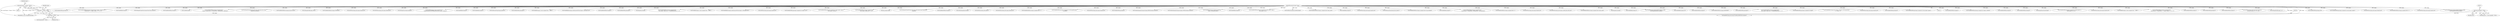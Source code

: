 digraph "0_ImageMagick_4f2c04ea6673863b87ac7f186cbb0d911f74085c_0@API" {
"1000145" [label="(Call,assert(image != (Image *) NULL))"];
"1000146" [label="(Call,image != (Image *) NULL)"];
"1000114" [label="(MethodParameterIn,Image *image)"];
"1000148" [label="(Call,(Image *) NULL)"];
"1000136" [label="(Call,(const ImageInfo *) NULL)"];
"1001360" [label="(Call,WriteBlobMSBShort(image,3))"];
"1000388" [label="(Call,WriteBlobMSBLong(image,(unsigned int) image->columns))"];
"1001252" [label="(Call,WriteBlobMSBShort(image,0))"];
"1000134" [label="(Call,image_info != (const ImageInfo *) NULL)"];
"1000768" [label="(Call,WriteBlobMSBShort(image,0))"];
"1000406" [label="(Call,IsImageMonochrome(image))"];
"1001492" [label="(Call,WriteBlobMSBLong(image,(unsigned int) (label_length+(4-\n              (label_length % 4))+8)))"];
"1001269" [label="(Call,SetPSDSize(&psd_info,image,channel_size))"];
"1000257" [label="(Call,WriteBlob(image,4,(const unsigned char *) \"8BPS\"))"];
"1000417" [label="(Call,WriteBlobMSBShort(image,(unsigned short)\n        (monochrome != MagickFalse ? 1 : image->depth > 8 ? 16 : 8)))"];
"1001264" [label="(Call,WriteBlobMSBShort(image,1))"];
"1001512" [label="(Call,WriteBlobMSBLong(image,0))"];
"1001336" [label="(Call,WriteBlobMSBShort(image,1))"];
"1001008" [label="(Call,SetPSDSize(&psd_info,image,layer_info_size+\n        (psd_info.version == 1 ? 8 : 16)))"];
"1000676" [label="(Call,GetImageProfile(image,\"icc\"))"];
"1000553" [label="(Call,WriteBlobMSBLong(image,768))"];
"1001104" [label="(Call,WriteBlobMSBLong(image,(unsigned int) next_image->page.x))"];
"1001365" [label="(Call,SetPSDSize(&psd_info,image,channel_size))"];
"1001377" [label="(Call,WriteBlobMSBShort(image,(unsigned short) -1))"];
"1001303" [label="(Call,SetPSDSize(&psd_info,image,channel_size))"];
"1000736" [label="(Call,WriteBlob(image,GetStringInfoLength(bim_profile),\n        GetStringInfoDatum(bim_profile)))"];
"1001456" [label="(Call,WriteBlobMSBLong(image,16))"];
"1000175" [label="(Call,(ExceptionInfo *) NULL)"];
"1000450" [label="(Call,WriteBlobMSBShort(image,(unsigned short) (image->storage_class ==\n        PseudoClass ? 8 : image->depth > 8 ? 16 : 8)))"];
"1001416" [label="(Call,WriteBlobByte(image,0))"];
"1000339" [label="(Call,SetImageStorageClass(image,DirectClass,exception))"];
"1000116" [label="(Block,)"];
"1001348" [label="(Call,WriteBlobMSBShort(image,2))"];
"1001571" [label="(Call,CloseBlob(image))"];
"1000496" [label="(Call,WriteBlobMSBShort(image,(unsigned short)\n            (image->storage_class == PseudoClass ? IndexedMode : RGBMode)))"];
"1001533" [label="(Call,WriteImageChannels(&psd_info,image_info,image,next_image,\n          MagickTrue,exception))"];
"1000265" [label="(Call,WriteBlobMSBShort(image,psd_info.version))"];
"1000671" [label="(Call,GetImageProfile(image,\"8bim\"))"];
"1000524" [label="(Call,WriteBlobMSBShort(image,CMYKMode))"];
"1001341" [label="(Call,SetPSDSize(&psd_info,image,channel_size))"];
"1001201" [label="(Call,SetPSDSize(&psd_info,image,channel_size))"];
"1000286" [label="(Call,SetImageGray(image,exception))"];
"1001400" [label="(Call,WriteBlob(image,4,(const unsigned char *)\n          CompositeOperatorToPSDBlendMode(next_image->compose)))"];
"1001435" [label="(Call,WriteBlobByte(image,0))"];
"1000625" [label="(Call,WriteBlobByte(image,0))"];
"1001515" [label="(Call,WritePascalString(image,property,4))"];
"1001547" [label="(Call,WriteBlobMSBLong(image,0))"];
"1000755" [label="(Call,WriteBlob(image,4,(const unsigned char *) \"8BIM\"))"];
"1000138" [label="(Identifier,NULL)"];
"1000571" [label="(Call,WriteBlobByte(image,ScaleQuantumToChar(image->colormap[i].red)))"];
"1001196" [label="(Call,WriteBlobMSBShort(image,0))"];
"1001575" [label="(MethodReturn,static MagickBooleanType)"];
"1001466" [label="(Call,WriteBlobMSBLong(image,0))"];
"1000148" [label="(Call,(Image *) NULL)"];
"1000530" [label="(Call,IsImageGray(image))"];
"1001238" [label="(Call,WriteBlobMSBShort(image,(unsigned short)\n                  (next_image->alpha_trait != UndefinedPixelTrait ? 4 : 3)))"];
"1000154" [label="(Identifier,image)"];
"1001392" [label="(Call,WriteBlob(image,4,(const unsigned char *) \"8BIM\"))"];
"1000643" [label="(Call,WriteBlobByte(image,ScaleQuantumToChar(image->colormap[i].blue)))"];
"1001223" [label="(Call,SetPSDSize(&psd_info,image,channel_size))"];
"1000379" [label="(Call,WriteBlobMSBLong(image,(unsigned int) image->rows))"];
"1001130" [label="(Call,WriteBlobMSBLong(image,(unsigned int) (next_image->page.x+\n          next_image->columns)))"];
"1001312" [label="(Call,WriteBlobMSBShort(image,(unsigned short)\n                 (next_image->alpha_trait ? 5 : 4)))"];
"1000114" [label="(MethodParameterIn,Image *image)"];
"1000823" [label="(Call,base_image=image)"];
"1001561" [label="(Call,WriteImageChannels(&psd_info,image_info,image,image,MagickFalse,\n      exception))"];
"1000186" [label="(Call,OpenBlob(image_info,image,WriteBinaryBlobMode,exception))"];
"1001276" [label="(Call,WriteBlobMSBShort(image,2))"];
"1000809" [label="(Call,GetNextImageInList(image))"];
"1000998" [label="(Call,SetPSDSize(&psd_info,image,0))"];
"1001329" [label="(Call,SetPSDSize(&psd_info,image,channel_size))"];
"1001295" [label="(Call,WriteBlobMSBShort(image,(unsigned short) -1))"];
"1000773" [label="(Call,WriteBlobMSBLong(image,(unsigned int) GetStringInfoLength(\n        icc_profile)))"];
"1001353" [label="(Call,SetPSDSize(&psd_info,image,channel_size))"];
"1000146" [label="(Call,image != (Image *) NULL)"];
"1000546" [label="(Call,WriteBlobMSBLong(image,0))"];
"1000490" [label="(Call,TransformImageColorspace(image,sRGBColorspace,exception))"];
"1000518" [label="(Call,TransformImageColorspace(image,CMYKColorspace,exception))"];
"1000607" [label="(Call,WriteBlobByte(image,ScaleQuantumToChar(\n          image->colormap[i].green)))"];
"1000661" [label="(Call,WriteBlobByte(image,0))"];
"1001115" [label="(Call,WriteBlobMSBLong(image,(unsigned int) (next_image->page.y+\n          next_image->rows)))"];
"1000725" [label="(Call,WriteResolutionResourceBlock(image))"];
"1000147" [label="(Identifier,image)"];
"1001056" [label="(Call,WriteBlobMSBShort(image,-(unsigned short) layer_count))"];
"1000798" [label="(Call,WriteBlobByte(image,0))"];
"1001281" [label="(Call,SetPSDSize(&psd_info,image,channel_size))"];
"1001479" [label="(Call,WritePascalString(image,layer_name,4))"];
"1000372" [label="(Call,WriteBlobMSBShort(image,(unsigned short) num_channels))"];
"1000589" [label="(Call,WriteBlobByte(image,0))"];
"1000150" [label="(Identifier,NULL)"];
"1000436" [label="(Call,WriteBlobMSBShort(image,(unsigned short)\n        (monochrome != MagickFalse ? BitmapMode : GrayscaleMode)))"];
"1001215" [label="(Call,WriteBlobMSBShort(image,(unsigned short) -1))"];
"1001257" [label="(Call,SetPSDSize(&psd_info,image,channel_size))"];
"1001043" [label="(Call,SetPSDSize(&psd_info,image,rounded_layer_info_size))"];
"1000145" [label="(Call,assert(image != (Image *) NULL))"];
"1001065" [label="(Call,WriteBlobMSBShort(image,(unsigned short) layer_count))"];
"1000397" [label="(Call,IsImageGray(image))"];
"1000281" [label="(Call,WriteBlobByte(image, 0))"];
"1000781" [label="(Call,WriteBlob(image,GetStringInfoLength(icc_profile),\n        GetStringInfoDatum(icc_profile)))"];
"1001411" [label="(Call,WriteBlobByte(image,255))"];
"1001324" [label="(Call,WriteBlobMSBShort(image,0))"];
"1000763" [label="(Call,WriteBlobMSBShort(image,0x0000040F))"];
"1001507" [label="(Call,WriteBlobMSBLong(image,0))"];
"1001182" [label="(Call,WriteBlobMSBShort(image,(unsigned short)\n               (next_image->alpha_trait != UndefinedPixelTrait ? 2 : 1)))"];
"1000720" [label="(Call,WriteBlobMSBLong(image,(unsigned int) length))"];
"1001421" [label="(Call,WriteBlobByte(image,next_image->compose==NoCompositeOp ?\n          1 << 0x02 : 1))"];
"1001385" [label="(Call,SetPSDSize(&psd_info,image,channel_size))"];
"1001461" [label="(Call,WriteBlobMSBLong(image,0))"];
"1001093" [label="(Call,WriteBlobMSBLong(image,(unsigned int) next_image->page.y))"];
"1000136" [label="(Call,(const ImageInfo *) NULL)"];
"1000145" -> "1000116"  [label="AST: "];
"1000145" -> "1000146"  [label="CFG: "];
"1000146" -> "1000145"  [label="AST: "];
"1000154" -> "1000145"  [label="CFG: "];
"1000145" -> "1001575"  [label="DDG: assert(image != (Image *) NULL)"];
"1000145" -> "1001575"  [label="DDG: image != (Image *) NULL"];
"1000146" -> "1000145"  [label="DDG: image"];
"1000146" -> "1000145"  [label="DDG: (Image *) NULL"];
"1000146" -> "1000148"  [label="CFG: "];
"1000147" -> "1000146"  [label="AST: "];
"1000148" -> "1000146"  [label="AST: "];
"1000146" -> "1001575"  [label="DDG: (Image *) NULL"];
"1000114" -> "1000146"  [label="DDG: image"];
"1000148" -> "1000146"  [label="DDG: NULL"];
"1000146" -> "1000186"  [label="DDG: image"];
"1000114" -> "1000112"  [label="AST: "];
"1000114" -> "1001575"  [label="DDG: image"];
"1000114" -> "1000186"  [label="DDG: image"];
"1000114" -> "1000257"  [label="DDG: image"];
"1000114" -> "1000265"  [label="DDG: image"];
"1000114" -> "1000281"  [label="DDG: image"];
"1000114" -> "1000286"  [label="DDG: image"];
"1000114" -> "1000339"  [label="DDG: image"];
"1000114" -> "1000372"  [label="DDG: image"];
"1000114" -> "1000379"  [label="DDG: image"];
"1000114" -> "1000388"  [label="DDG: image"];
"1000114" -> "1000397"  [label="DDG: image"];
"1000114" -> "1000406"  [label="DDG: image"];
"1000114" -> "1000417"  [label="DDG: image"];
"1000114" -> "1000436"  [label="DDG: image"];
"1000114" -> "1000450"  [label="DDG: image"];
"1000114" -> "1000490"  [label="DDG: image"];
"1000114" -> "1000496"  [label="DDG: image"];
"1000114" -> "1000518"  [label="DDG: image"];
"1000114" -> "1000524"  [label="DDG: image"];
"1000114" -> "1000530"  [label="DDG: image"];
"1000114" -> "1000546"  [label="DDG: image"];
"1000114" -> "1000553"  [label="DDG: image"];
"1000114" -> "1000571"  [label="DDG: image"];
"1000114" -> "1000589"  [label="DDG: image"];
"1000114" -> "1000607"  [label="DDG: image"];
"1000114" -> "1000625"  [label="DDG: image"];
"1000114" -> "1000643"  [label="DDG: image"];
"1000114" -> "1000661"  [label="DDG: image"];
"1000114" -> "1000671"  [label="DDG: image"];
"1000114" -> "1000676"  [label="DDG: image"];
"1000114" -> "1000720"  [label="DDG: image"];
"1000114" -> "1000725"  [label="DDG: image"];
"1000114" -> "1000736"  [label="DDG: image"];
"1000114" -> "1000755"  [label="DDG: image"];
"1000114" -> "1000763"  [label="DDG: image"];
"1000114" -> "1000768"  [label="DDG: image"];
"1000114" -> "1000773"  [label="DDG: image"];
"1000114" -> "1000781"  [label="DDG: image"];
"1000114" -> "1000798"  [label="DDG: image"];
"1000114" -> "1000809"  [label="DDG: image"];
"1000114" -> "1000823"  [label="DDG: image"];
"1000114" -> "1000998"  [label="DDG: image"];
"1000114" -> "1001008"  [label="DDG: image"];
"1000114" -> "1001043"  [label="DDG: image"];
"1000114" -> "1001056"  [label="DDG: image"];
"1000114" -> "1001065"  [label="DDG: image"];
"1000114" -> "1001093"  [label="DDG: image"];
"1000114" -> "1001104"  [label="DDG: image"];
"1000114" -> "1001115"  [label="DDG: image"];
"1000114" -> "1001130"  [label="DDG: image"];
"1000114" -> "1001182"  [label="DDG: image"];
"1000114" -> "1001196"  [label="DDG: image"];
"1000114" -> "1001201"  [label="DDG: image"];
"1000114" -> "1001215"  [label="DDG: image"];
"1000114" -> "1001223"  [label="DDG: image"];
"1000114" -> "1001238"  [label="DDG: image"];
"1000114" -> "1001252"  [label="DDG: image"];
"1000114" -> "1001257"  [label="DDG: image"];
"1000114" -> "1001264"  [label="DDG: image"];
"1000114" -> "1001269"  [label="DDG: image"];
"1000114" -> "1001276"  [label="DDG: image"];
"1000114" -> "1001281"  [label="DDG: image"];
"1000114" -> "1001295"  [label="DDG: image"];
"1000114" -> "1001303"  [label="DDG: image"];
"1000114" -> "1001312"  [label="DDG: image"];
"1000114" -> "1001324"  [label="DDG: image"];
"1000114" -> "1001329"  [label="DDG: image"];
"1000114" -> "1001336"  [label="DDG: image"];
"1000114" -> "1001341"  [label="DDG: image"];
"1000114" -> "1001348"  [label="DDG: image"];
"1000114" -> "1001353"  [label="DDG: image"];
"1000114" -> "1001360"  [label="DDG: image"];
"1000114" -> "1001365"  [label="DDG: image"];
"1000114" -> "1001377"  [label="DDG: image"];
"1000114" -> "1001385"  [label="DDG: image"];
"1000114" -> "1001392"  [label="DDG: image"];
"1000114" -> "1001400"  [label="DDG: image"];
"1000114" -> "1001411"  [label="DDG: image"];
"1000114" -> "1001416"  [label="DDG: image"];
"1000114" -> "1001421"  [label="DDG: image"];
"1000114" -> "1001435"  [label="DDG: image"];
"1000114" -> "1001456"  [label="DDG: image"];
"1000114" -> "1001461"  [label="DDG: image"];
"1000114" -> "1001466"  [label="DDG: image"];
"1000114" -> "1001479"  [label="DDG: image"];
"1000114" -> "1001492"  [label="DDG: image"];
"1000114" -> "1001507"  [label="DDG: image"];
"1000114" -> "1001512"  [label="DDG: image"];
"1000114" -> "1001515"  [label="DDG: image"];
"1000114" -> "1001533"  [label="DDG: image"];
"1000114" -> "1001547"  [label="DDG: image"];
"1000114" -> "1001561"  [label="DDG: image"];
"1000114" -> "1001571"  [label="DDG: image"];
"1000148" -> "1000150"  [label="CFG: "];
"1000149" -> "1000148"  [label="AST: "];
"1000150" -> "1000148"  [label="AST: "];
"1000136" -> "1000148"  [label="DDG: NULL"];
"1000148" -> "1000175"  [label="DDG: NULL"];
"1000136" -> "1000134"  [label="AST: "];
"1000136" -> "1000138"  [label="CFG: "];
"1000137" -> "1000136"  [label="AST: "];
"1000138" -> "1000136"  [label="AST: "];
"1000134" -> "1000136"  [label="CFG: "];
"1000136" -> "1000134"  [label="DDG: NULL"];
}
